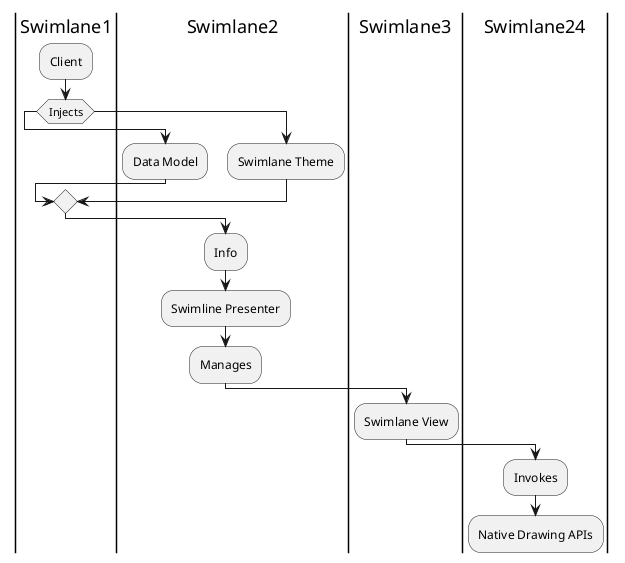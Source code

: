 @startuml
|Swimlane1|

:Client;
if (Injects)
|Swimlane2|
:Data Model;
else
:Swimlane Theme;
endif
:Info;
:Swimline Presenter;
:Manages;
|Swimlane3|
:Swimlane View;
|Swimlane24|
:Invokes;
:Native Drawing APIs;
kill
@enduml